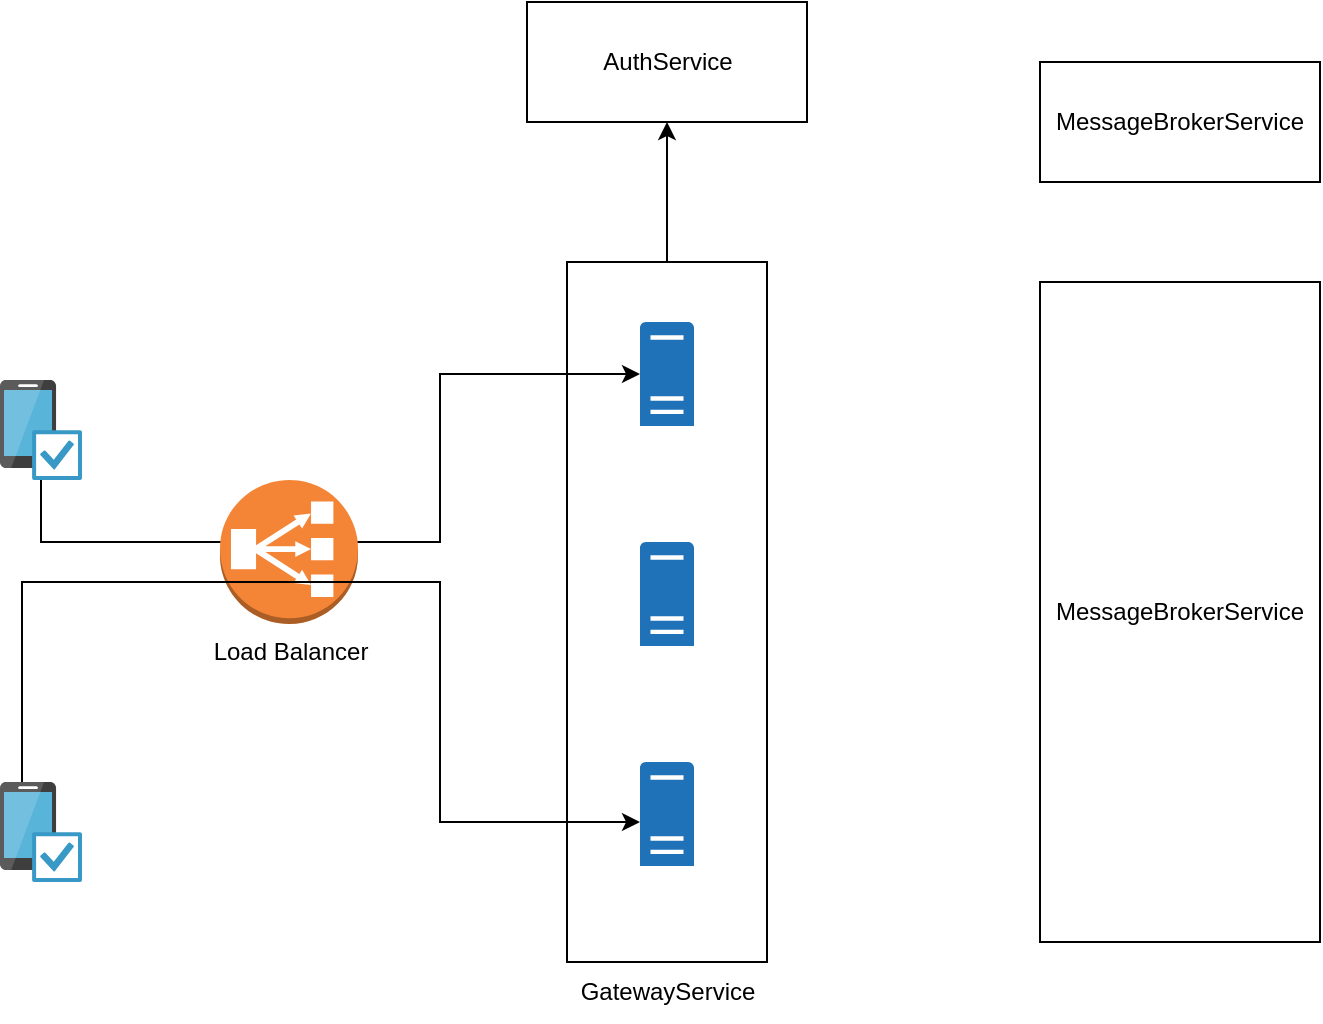 <mxfile version="20.0.1" type="github">
  <diagram id="SXbvV8yzEHxTvnBgiOMq" name="Page-1">
    <mxGraphModel dx="1426" dy="737" grid="1" gridSize="10" guides="1" tooltips="1" connect="1" arrows="1" fold="1" page="1" pageScale="1" pageWidth="850" pageHeight="1100" math="0" shadow="0">
      <root>
        <mxCell id="0" />
        <mxCell id="1" parent="0" />
        <mxCell id="BkesVNJEfoXiRqiCxHY0-2" value="" style="sketch=0;aspect=fixed;html=1;points=[];align=center;image;fontSize=12;image=img/lib/mscae/Device_Compliance.svg;" vertex="1" parent="1">
          <mxGeometry x="50" y="279" width="41" height="50" as="geometry" />
        </mxCell>
        <mxCell id="BkesVNJEfoXiRqiCxHY0-25" style="edgeStyle=orthogonalEdgeStyle;rounded=0;orthogonalLoop=1;jettySize=auto;html=1;entryX=0.5;entryY=1;entryDx=0;entryDy=0;" edge="1" parent="1" source="BkesVNJEfoXiRqiCxHY0-14" target="BkesVNJEfoXiRqiCxHY0-24">
          <mxGeometry relative="1" as="geometry" />
        </mxCell>
        <mxCell id="BkesVNJEfoXiRqiCxHY0-14" value="" style="rounded=0;whiteSpace=wrap;html=1;" vertex="1" parent="1">
          <mxGeometry x="333.5" y="220" width="100" height="350" as="geometry" />
        </mxCell>
        <mxCell id="BkesVNJEfoXiRqiCxHY0-17" style="edgeStyle=orthogonalEdgeStyle;rounded=0;orthogonalLoop=1;jettySize=auto;html=1;" edge="1" parent="1" source="BkesVNJEfoXiRqiCxHY0-2" target="BkesVNJEfoXiRqiCxHY0-9">
          <mxGeometry relative="1" as="geometry">
            <Array as="points">
              <mxPoint x="71" y="360" />
              <mxPoint x="270" y="360" />
              <mxPoint x="270" y="276" />
            </Array>
          </mxGeometry>
        </mxCell>
        <mxCell id="BkesVNJEfoXiRqiCxHY0-3" value="Load Balancer" style="outlineConnect=0;dashed=0;verticalLabelPosition=bottom;verticalAlign=top;align=center;html=1;shape=mxgraph.aws3.classic_load_balancer;fillColor=#F58536;gradientColor=none;" vertex="1" parent="1">
          <mxGeometry x="160" y="329" width="69" height="72" as="geometry" />
        </mxCell>
        <mxCell id="BkesVNJEfoXiRqiCxHY0-9" value="" style="sketch=0;pointerEvents=1;shadow=0;dashed=0;html=1;strokeColor=none;labelPosition=center;verticalLabelPosition=bottom;verticalAlign=top;outlineConnect=0;align=center;shape=mxgraph.office.servers.physical_host;fillColor=#2072B8;" vertex="1" parent="1">
          <mxGeometry x="370" y="250" width="27" height="52" as="geometry" />
        </mxCell>
        <mxCell id="BkesVNJEfoXiRqiCxHY0-10" value="" style="sketch=0;pointerEvents=1;shadow=0;dashed=0;html=1;strokeColor=none;labelPosition=center;verticalLabelPosition=bottom;verticalAlign=top;outlineConnect=0;align=center;shape=mxgraph.office.servers.physical_host;fillColor=#2072B8;" vertex="1" parent="1">
          <mxGeometry x="370" y="360" width="27" height="52" as="geometry" />
        </mxCell>
        <mxCell id="BkesVNJEfoXiRqiCxHY0-11" value="" style="sketch=0;pointerEvents=1;shadow=0;dashed=0;html=1;strokeColor=none;labelPosition=center;verticalLabelPosition=bottom;verticalAlign=top;outlineConnect=0;align=center;shape=mxgraph.office.servers.physical_host;fillColor=#2072B8;" vertex="1" parent="1">
          <mxGeometry x="370" y="470" width="27" height="52" as="geometry" />
        </mxCell>
        <mxCell id="BkesVNJEfoXiRqiCxHY0-15" value="MessageBrokerService" style="rounded=0;whiteSpace=wrap;html=1;" vertex="1" parent="1">
          <mxGeometry x="570" y="230" width="140" height="330" as="geometry" />
        </mxCell>
        <mxCell id="BkesVNJEfoXiRqiCxHY0-19" style="edgeStyle=orthogonalEdgeStyle;rounded=0;orthogonalLoop=1;jettySize=auto;html=1;" edge="1" parent="1" source="BkesVNJEfoXiRqiCxHY0-18" target="BkesVNJEfoXiRqiCxHY0-11">
          <mxGeometry relative="1" as="geometry">
            <Array as="points">
              <mxPoint x="61" y="380" />
              <mxPoint x="270" y="380" />
              <mxPoint x="270" y="500" />
            </Array>
          </mxGeometry>
        </mxCell>
        <mxCell id="BkesVNJEfoXiRqiCxHY0-18" value="" style="sketch=0;aspect=fixed;html=1;points=[];align=center;image;fontSize=12;image=img/lib/mscae/Device_Compliance.svg;" vertex="1" parent="1">
          <mxGeometry x="50" y="480" width="41" height="50" as="geometry" />
        </mxCell>
        <mxCell id="BkesVNJEfoXiRqiCxHY0-22" value="GatewayService" style="text;html=1;strokeColor=none;fillColor=none;align=center;verticalAlign=middle;whiteSpace=wrap;rounded=0;" vertex="1" parent="1">
          <mxGeometry x="353.5" y="570" width="60" height="30" as="geometry" />
        </mxCell>
        <mxCell id="BkesVNJEfoXiRqiCxHY0-23" value="MessageBrokerService" style="rounded=0;whiteSpace=wrap;html=1;" vertex="1" parent="1">
          <mxGeometry x="570" y="120" width="140" height="60" as="geometry" />
        </mxCell>
        <mxCell id="BkesVNJEfoXiRqiCxHY0-24" value="AuthService" style="rounded=0;whiteSpace=wrap;html=1;" vertex="1" parent="1">
          <mxGeometry x="313.5" y="90" width="140" height="60" as="geometry" />
        </mxCell>
      </root>
    </mxGraphModel>
  </diagram>
</mxfile>
